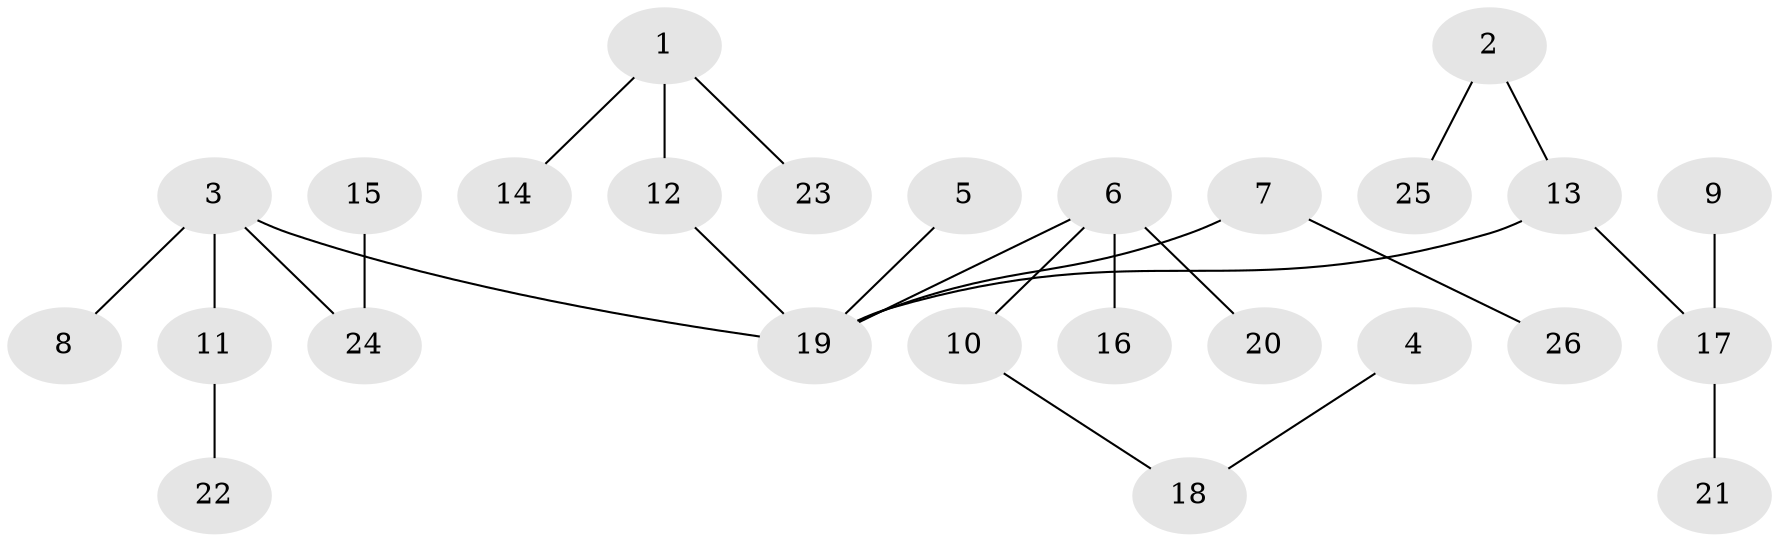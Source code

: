 // original degree distribution, {4: 0.09230769230769231, 8: 0.015384615384615385, 3: 0.1076923076923077, 5: 0.015384615384615385, 1: 0.46153846153846156, 2: 0.3076923076923077}
// Generated by graph-tools (version 1.1) at 2025/37/03/04/25 23:37:29]
// undirected, 26 vertices, 25 edges
graph export_dot {
  node [color=gray90,style=filled];
  1;
  2;
  3;
  4;
  5;
  6;
  7;
  8;
  9;
  10;
  11;
  12;
  13;
  14;
  15;
  16;
  17;
  18;
  19;
  20;
  21;
  22;
  23;
  24;
  25;
  26;
  1 -- 12 [weight=1.0];
  1 -- 14 [weight=1.0];
  1 -- 23 [weight=1.0];
  2 -- 13 [weight=1.0];
  2 -- 25 [weight=1.0];
  3 -- 8 [weight=1.0];
  3 -- 11 [weight=1.0];
  3 -- 19 [weight=1.0];
  3 -- 24 [weight=1.0];
  4 -- 18 [weight=1.0];
  5 -- 19 [weight=1.0];
  6 -- 10 [weight=1.0];
  6 -- 16 [weight=1.0];
  6 -- 19 [weight=1.0];
  6 -- 20 [weight=1.0];
  7 -- 19 [weight=1.0];
  7 -- 26 [weight=1.0];
  9 -- 17 [weight=1.0];
  10 -- 18 [weight=1.0];
  11 -- 22 [weight=1.0];
  12 -- 19 [weight=1.0];
  13 -- 17 [weight=1.0];
  13 -- 19 [weight=1.0];
  15 -- 24 [weight=1.0];
  17 -- 21 [weight=1.0];
}
